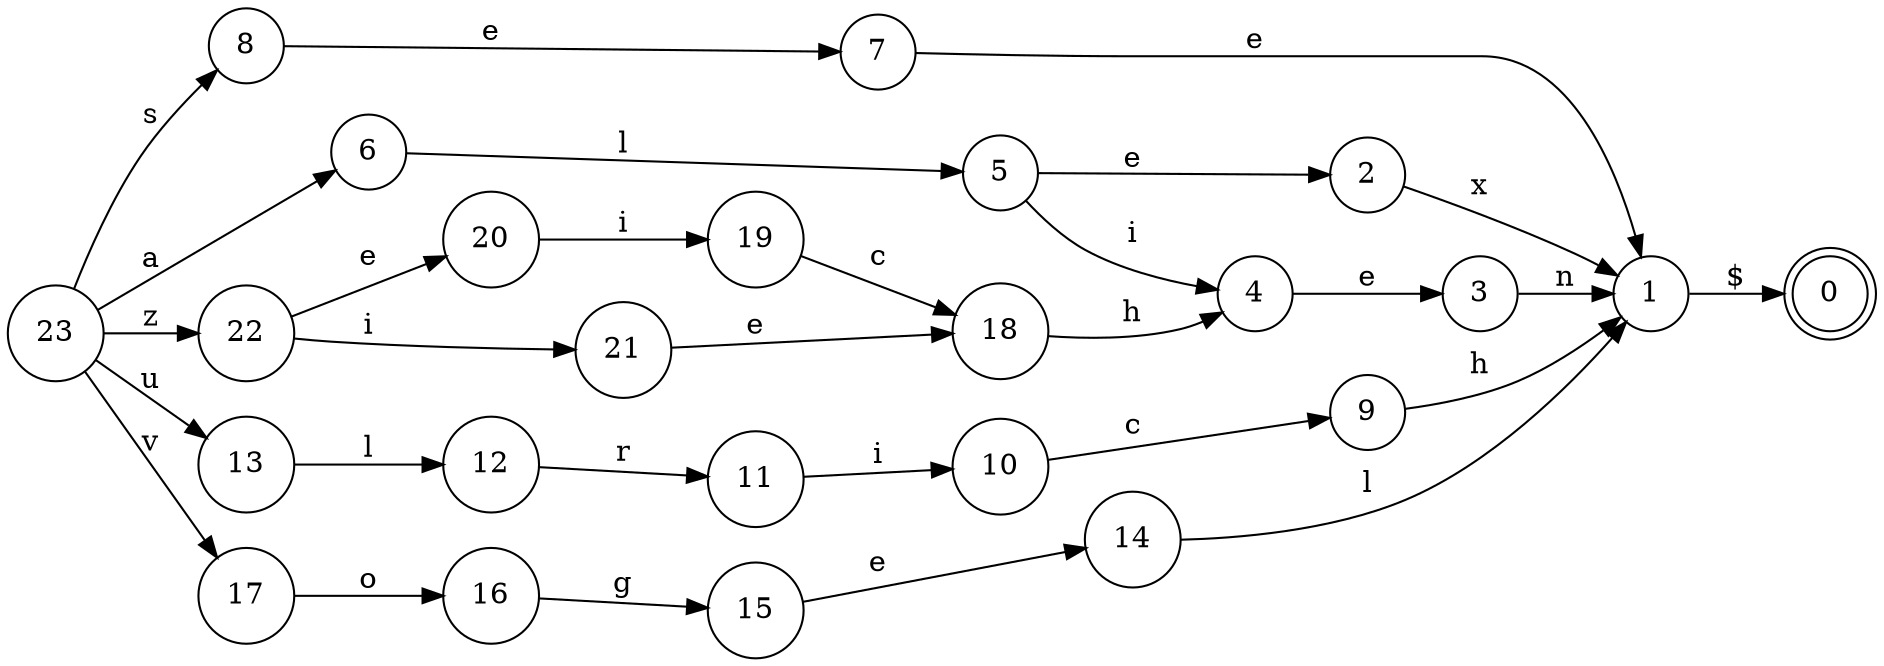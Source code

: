 digraph finite_state_machine {
rankdir=LR
node [shape = doublecircle]; 0;
node [shape = circle];
1 -> 0 [ label="\$" ];
2 -> 1 [ label="x" ];
3 -> 1 [ label="n" ];
4 -> 3 [ label="e" ];
5 -> 2 [ label="e" ];
5 -> 4 [ label="i" ];
6 -> 5 [ label="l" ];
7 -> 1 [ label="e" ];
8 -> 7 [ label="e" ];
9 -> 1 [ label="h" ];
10 -> 9 [ label="c" ];
11 -> 10 [ label="i" ];
12 -> 11 [ label="r" ];
13 -> 12 [ label="l" ];
14 -> 1 [ label="l" ];
15 -> 14 [ label="e" ];
16 -> 15 [ label="g" ];
17 -> 16 [ label="o" ];
18 -> 4 [ label="h" ];
19 -> 18 [ label="c" ];
20 -> 19 [ label="i" ];
21 -> 18 [ label="e" ];
22 -> 20 [ label="e" ];
22 -> 21 [ label="i" ];
23 -> 22 [ label="z" ];
23 -> 8 [ label="s" ];
23 -> 6 [ label="a" ];
23 -> 17 [ label="v" ];
23 -> 13 [ label="u" ];
}